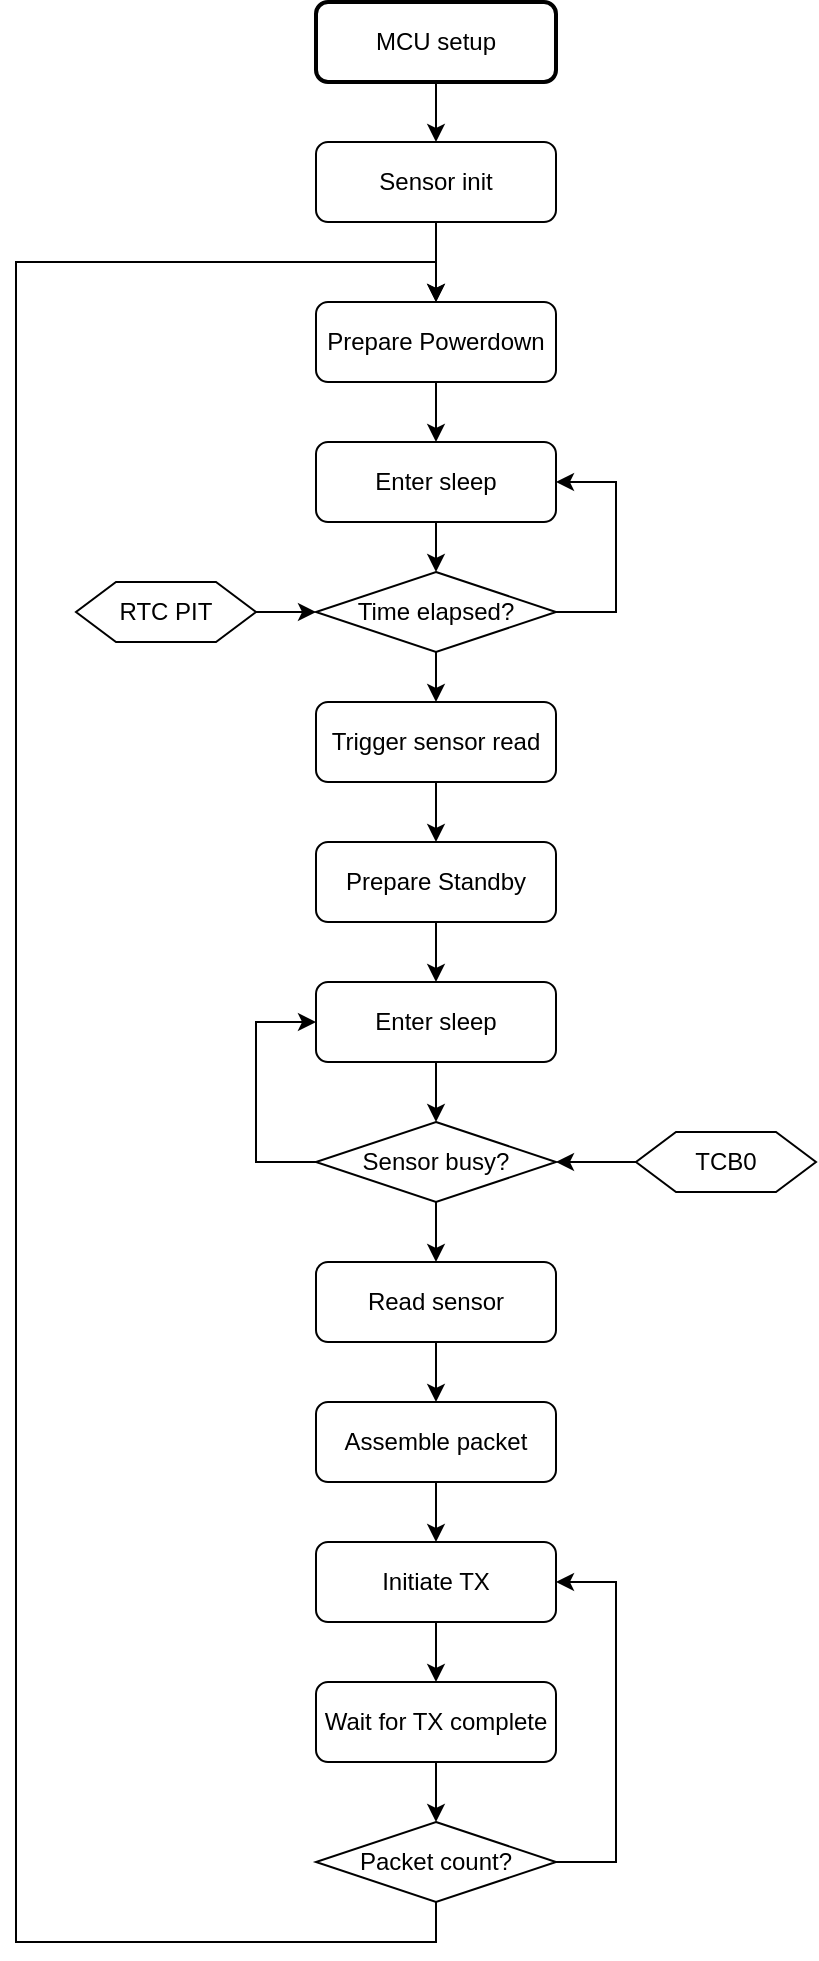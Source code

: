 <mxfile version="22.1.21" type="device">
  <diagram id="C5RBs43oDa-KdzZeNtuy" name="Page-1">
    <mxGraphModel dx="472" dy="835" grid="1" gridSize="10" guides="1" tooltips="1" connect="1" arrows="1" fold="1" page="1" pageScale="1" pageWidth="827" pageHeight="1169" math="0" shadow="0">
      <root>
        <mxCell id="WIyWlLk6GJQsqaUBKTNV-0" />
        <mxCell id="WIyWlLk6GJQsqaUBKTNV-1" parent="WIyWlLk6GJQsqaUBKTNV-0" />
        <mxCell id="Yi0tGIsh8n95RAq3wUWU-8" style="edgeStyle=orthogonalEdgeStyle;rounded=0;orthogonalLoop=1;jettySize=auto;html=1;exitX=0.5;exitY=1;exitDx=0;exitDy=0;entryX=0.5;entryY=0;entryDx=0;entryDy=0;" parent="WIyWlLk6GJQsqaUBKTNV-1" source="WIyWlLk6GJQsqaUBKTNV-3" target="Yi0tGIsh8n95RAq3wUWU-0" edge="1">
          <mxGeometry relative="1" as="geometry" />
        </mxCell>
        <mxCell id="WIyWlLk6GJQsqaUBKTNV-3" value="MCU setup" style="rounded=1;whiteSpace=wrap;html=1;fontSize=12;glass=0;strokeWidth=2;shadow=0;" parent="WIyWlLk6GJQsqaUBKTNV-1" vertex="1">
          <mxGeometry x="330" y="130" width="120" height="40" as="geometry" />
        </mxCell>
        <mxCell id="Yi0tGIsh8n95RAq3wUWU-10" style="edgeStyle=orthogonalEdgeStyle;rounded=0;orthogonalLoop=1;jettySize=auto;html=1;exitX=0.5;exitY=1;exitDx=0;exitDy=0;entryX=0.5;entryY=0;entryDx=0;entryDy=0;" parent="WIyWlLk6GJQsqaUBKTNV-1" source="Yi0tGIsh8n95RAq3wUWU-0" edge="1">
          <mxGeometry relative="1" as="geometry">
            <mxPoint x="390" y="280" as="targetPoint" />
          </mxGeometry>
        </mxCell>
        <mxCell id="Yi0tGIsh8n95RAq3wUWU-0" value="Sensor init" style="rounded=1;whiteSpace=wrap;html=1;fontSize=12;glass=0;strokeWidth=1;shadow=0;" parent="WIyWlLk6GJQsqaUBKTNV-1" vertex="1">
          <mxGeometry x="330" y="200" width="120" height="40" as="geometry" />
        </mxCell>
        <mxCell id="Yi0tGIsh8n95RAq3wUWU-11" style="edgeStyle=orthogonalEdgeStyle;rounded=0;orthogonalLoop=1;jettySize=auto;html=1;exitX=0.5;exitY=1;exitDx=0;exitDy=0;entryX=0.5;entryY=0;entryDx=0;entryDy=0;" parent="WIyWlLk6GJQsqaUBKTNV-1" source="Yi0tGIsh8n95RAq3wUWU-13" target="Yi0tGIsh8n95RAq3wUWU-2" edge="1">
          <mxGeometry relative="1" as="geometry">
            <mxPoint x="390" y="430" as="sourcePoint" />
          </mxGeometry>
        </mxCell>
        <mxCell id="Yi0tGIsh8n95RAq3wUWU-15" style="edgeStyle=orthogonalEdgeStyle;rounded=0;orthogonalLoop=1;jettySize=auto;html=1;exitX=1;exitY=0.5;exitDx=0;exitDy=0;entryX=1;entryY=0.5;entryDx=0;entryDy=0;" parent="WIyWlLk6GJQsqaUBKTNV-1" source="Yi0tGIsh8n95RAq3wUWU-2" target="Yi0tGIsh8n95RAq3wUWU-13" edge="1">
          <mxGeometry relative="1" as="geometry">
            <Array as="points">
              <mxPoint x="480" y="435" />
              <mxPoint x="480" y="370" />
            </Array>
          </mxGeometry>
        </mxCell>
        <mxCell id="Yi0tGIsh8n95RAq3wUWU-22" style="edgeStyle=orthogonalEdgeStyle;rounded=0;orthogonalLoop=1;jettySize=auto;html=1;exitX=0.5;exitY=1;exitDx=0;exitDy=0;entryX=0.5;entryY=0;entryDx=0;entryDy=0;" parent="WIyWlLk6GJQsqaUBKTNV-1" source="Yi0tGIsh8n95RAq3wUWU-2" target="Yi0tGIsh8n95RAq3wUWU-16" edge="1">
          <mxGeometry relative="1" as="geometry" />
        </mxCell>
        <mxCell id="Yi0tGIsh8n95RAq3wUWU-2" value="Time elapsed?" style="rhombus;whiteSpace=wrap;html=1;" parent="WIyWlLk6GJQsqaUBKTNV-1" vertex="1">
          <mxGeometry x="330" y="415" width="120" height="40" as="geometry" />
        </mxCell>
        <mxCell id="Yi0tGIsh8n95RAq3wUWU-44" value="" style="edgeStyle=orthogonalEdgeStyle;rounded=0;orthogonalLoop=1;jettySize=auto;html=1;" parent="WIyWlLk6GJQsqaUBKTNV-1" source="Yi0tGIsh8n95RAq3wUWU-3" target="Yi0tGIsh8n95RAq3wUWU-17" edge="1">
          <mxGeometry relative="1" as="geometry" />
        </mxCell>
        <mxCell id="Yi0tGIsh8n95RAq3wUWU-3" value="TCB0" style="shape=hexagon;perimeter=hexagonPerimeter2;whiteSpace=wrap;html=1;fixedSize=1;" parent="WIyWlLk6GJQsqaUBKTNV-1" vertex="1">
          <mxGeometry x="490" y="695" width="90" height="30" as="geometry" />
        </mxCell>
        <mxCell id="Yi0tGIsh8n95RAq3wUWU-14" style="edgeStyle=orthogonalEdgeStyle;rounded=0;orthogonalLoop=1;jettySize=auto;html=1;exitX=0.5;exitY=1;exitDx=0;exitDy=0;entryX=0.5;entryY=0;entryDx=0;entryDy=0;" parent="WIyWlLk6GJQsqaUBKTNV-1" source="Yi0tGIsh8n95RAq3wUWU-12" target="Yi0tGIsh8n95RAq3wUWU-13" edge="1">
          <mxGeometry relative="1" as="geometry" />
        </mxCell>
        <mxCell id="Yi0tGIsh8n95RAq3wUWU-12" value="Prepare Powerdown" style="rounded=1;whiteSpace=wrap;html=1;fontSize=12;glass=0;strokeWidth=1;shadow=0;" parent="WIyWlLk6GJQsqaUBKTNV-1" vertex="1">
          <mxGeometry x="330" y="280" width="120" height="40" as="geometry" />
        </mxCell>
        <mxCell id="Yi0tGIsh8n95RAq3wUWU-13" value="Enter sleep" style="rounded=1;whiteSpace=wrap;html=1;fontSize=12;glass=0;strokeWidth=1;shadow=0;" parent="WIyWlLk6GJQsqaUBKTNV-1" vertex="1">
          <mxGeometry x="330" y="350" width="120" height="40" as="geometry" />
        </mxCell>
        <mxCell id="Yi0tGIsh8n95RAq3wUWU-23" style="edgeStyle=orthogonalEdgeStyle;rounded=0;orthogonalLoop=1;jettySize=auto;html=1;entryX=0.5;entryY=0;entryDx=0;entryDy=0;exitX=0.5;exitY=1;exitDx=0;exitDy=0;" parent="WIyWlLk6GJQsqaUBKTNV-1" source="Yi0tGIsh8n95RAq3wUWU-20" target="Yi0tGIsh8n95RAq3wUWU-17" edge="1">
          <mxGeometry relative="1" as="geometry">
            <mxPoint x="350" y="681" as="sourcePoint" />
          </mxGeometry>
        </mxCell>
        <mxCell id="Yi0tGIsh8n95RAq3wUWU-41" style="edgeStyle=orthogonalEdgeStyle;rounded=0;orthogonalLoop=1;jettySize=auto;html=1;exitX=0.5;exitY=1;exitDx=0;exitDy=0;entryX=0.5;entryY=0;entryDx=0;entryDy=0;" parent="WIyWlLk6GJQsqaUBKTNV-1" source="Yi0tGIsh8n95RAq3wUWU-16" target="Yi0tGIsh8n95RAq3wUWU-40" edge="1">
          <mxGeometry relative="1" as="geometry" />
        </mxCell>
        <mxCell id="Yi0tGIsh8n95RAq3wUWU-16" value="Trigger sensor read" style="rounded=1;whiteSpace=wrap;html=1;fontSize=12;glass=0;strokeWidth=1;shadow=0;" parent="WIyWlLk6GJQsqaUBKTNV-1" vertex="1">
          <mxGeometry x="330" y="480" width="120" height="40" as="geometry" />
        </mxCell>
        <mxCell id="Yi0tGIsh8n95RAq3wUWU-28" style="edgeStyle=orthogonalEdgeStyle;rounded=0;orthogonalLoop=1;jettySize=auto;html=1;exitX=0.5;exitY=1;exitDx=0;exitDy=0;entryX=0.5;entryY=0;entryDx=0;entryDy=0;" parent="WIyWlLk6GJQsqaUBKTNV-1" source="Yi0tGIsh8n95RAq3wUWU-17" target="Yi0tGIsh8n95RAq3wUWU-21" edge="1">
          <mxGeometry relative="1" as="geometry" />
        </mxCell>
        <mxCell id="Yi0tGIsh8n95RAq3wUWU-45" style="edgeStyle=orthogonalEdgeStyle;rounded=0;orthogonalLoop=1;jettySize=auto;html=1;exitX=0;exitY=0.5;exitDx=0;exitDy=0;entryX=0;entryY=0.5;entryDx=0;entryDy=0;" parent="WIyWlLk6GJQsqaUBKTNV-1" source="Yi0tGIsh8n95RAq3wUWU-17" target="Yi0tGIsh8n95RAq3wUWU-20" edge="1">
          <mxGeometry relative="1" as="geometry">
            <Array as="points">
              <mxPoint x="300" y="710" />
              <mxPoint x="300" y="640" />
            </Array>
          </mxGeometry>
        </mxCell>
        <mxCell id="Yi0tGIsh8n95RAq3wUWU-17" value="Sensor busy?" style="rhombus;whiteSpace=wrap;html=1;" parent="WIyWlLk6GJQsqaUBKTNV-1" vertex="1">
          <mxGeometry x="330" y="690" width="120" height="40" as="geometry" />
        </mxCell>
        <mxCell id="Yi0tGIsh8n95RAq3wUWU-20" value="Enter sleep" style="rounded=1;whiteSpace=wrap;html=1;fontSize=12;glass=0;strokeWidth=1;shadow=0;" parent="WIyWlLk6GJQsqaUBKTNV-1" vertex="1">
          <mxGeometry x="330" y="620" width="120" height="40" as="geometry" />
        </mxCell>
        <mxCell id="Yi0tGIsh8n95RAq3wUWU-30" style="edgeStyle=orthogonalEdgeStyle;rounded=0;orthogonalLoop=1;jettySize=auto;html=1;exitX=0.5;exitY=1;exitDx=0;exitDy=0;entryX=0.5;entryY=0;entryDx=0;entryDy=0;" parent="WIyWlLk6GJQsqaUBKTNV-1" source="Yi0tGIsh8n95RAq3wUWU-21" target="Yi0tGIsh8n95RAq3wUWU-29" edge="1">
          <mxGeometry relative="1" as="geometry" />
        </mxCell>
        <mxCell id="Yi0tGIsh8n95RAq3wUWU-21" value="Read sensor" style="rounded=1;whiteSpace=wrap;html=1;fontSize=12;glass=0;strokeWidth=1;shadow=0;" parent="WIyWlLk6GJQsqaUBKTNV-1" vertex="1">
          <mxGeometry x="330" y="760" width="120" height="40" as="geometry" />
        </mxCell>
        <mxCell id="Yi0tGIsh8n95RAq3wUWU-34" style="edgeStyle=orthogonalEdgeStyle;rounded=0;orthogonalLoop=1;jettySize=auto;html=1;exitX=0.5;exitY=1;exitDx=0;exitDy=0;entryX=0.5;entryY=0;entryDx=0;entryDy=0;" parent="WIyWlLk6GJQsqaUBKTNV-1" source="Yi0tGIsh8n95RAq3wUWU-29" target="Yi0tGIsh8n95RAq3wUWU-33" edge="1">
          <mxGeometry relative="1" as="geometry" />
        </mxCell>
        <mxCell id="Yi0tGIsh8n95RAq3wUWU-29" value="Assemble packet" style="rounded=1;whiteSpace=wrap;html=1;fontSize=12;glass=0;strokeWidth=1;shadow=0;" parent="WIyWlLk6GJQsqaUBKTNV-1" vertex="1">
          <mxGeometry x="330" y="830" width="120" height="40" as="geometry" />
        </mxCell>
        <mxCell id="Yi0tGIsh8n95RAq3wUWU-36" style="edgeStyle=orthogonalEdgeStyle;rounded=0;orthogonalLoop=1;jettySize=auto;html=1;exitX=0.5;exitY=1;exitDx=0;exitDy=0;entryX=0.5;entryY=0;entryDx=0;entryDy=0;" parent="WIyWlLk6GJQsqaUBKTNV-1" source="Yi0tGIsh8n95RAq3wUWU-33" target="Yi0tGIsh8n95RAq3wUWU-35" edge="1">
          <mxGeometry relative="1" as="geometry" />
        </mxCell>
        <mxCell id="Yi0tGIsh8n95RAq3wUWU-33" value="Initiate TX" style="rounded=1;whiteSpace=wrap;html=1;fontSize=12;glass=0;strokeWidth=1;shadow=0;" parent="WIyWlLk6GJQsqaUBKTNV-1" vertex="1">
          <mxGeometry x="330" y="900" width="120" height="40" as="geometry" />
        </mxCell>
        <mxCell id="Yi0tGIsh8n95RAq3wUWU-37" style="edgeStyle=orthogonalEdgeStyle;rounded=0;orthogonalLoop=1;jettySize=auto;html=1;exitX=0.5;exitY=1;exitDx=0;exitDy=0;entryX=0.5;entryY=0;entryDx=0;entryDy=0;" parent="WIyWlLk6GJQsqaUBKTNV-1" source="hfT7AW6l8EF34LdaxEgj-0" target="Yi0tGIsh8n95RAq3wUWU-12" edge="1">
          <mxGeometry relative="1" as="geometry">
            <Array as="points">
              <mxPoint x="180" y="1100" />
              <mxPoint x="180" y="260" />
              <mxPoint x="390" y="260" />
            </Array>
          </mxGeometry>
        </mxCell>
        <mxCell id="hfT7AW6l8EF34LdaxEgj-1" style="edgeStyle=orthogonalEdgeStyle;rounded=0;orthogonalLoop=1;jettySize=auto;html=1;exitX=0.5;exitY=1;exitDx=0;exitDy=0;entryX=0.5;entryY=0;entryDx=0;entryDy=0;" edge="1" parent="WIyWlLk6GJQsqaUBKTNV-1" source="Yi0tGIsh8n95RAq3wUWU-35" target="hfT7AW6l8EF34LdaxEgj-0">
          <mxGeometry relative="1" as="geometry" />
        </mxCell>
        <mxCell id="Yi0tGIsh8n95RAq3wUWU-35" value="Wait for TX complete" style="rounded=1;whiteSpace=wrap;html=1;fontSize=12;glass=0;strokeWidth=1;shadow=0;" parent="WIyWlLk6GJQsqaUBKTNV-1" vertex="1">
          <mxGeometry x="330" y="970" width="120" height="40" as="geometry" />
        </mxCell>
        <mxCell id="Yi0tGIsh8n95RAq3wUWU-39" style="edgeStyle=orthogonalEdgeStyle;rounded=0;orthogonalLoop=1;jettySize=auto;html=1;exitX=1;exitY=0.5;exitDx=0;exitDy=0;entryX=0;entryY=0.5;entryDx=0;entryDy=0;" parent="WIyWlLk6GJQsqaUBKTNV-1" source="Yi0tGIsh8n95RAq3wUWU-38" target="Yi0tGIsh8n95RAq3wUWU-2" edge="1">
          <mxGeometry relative="1" as="geometry" />
        </mxCell>
        <mxCell id="Yi0tGIsh8n95RAq3wUWU-38" value="RTC PIT" style="shape=hexagon;perimeter=hexagonPerimeter2;whiteSpace=wrap;html=1;fixedSize=1;" parent="WIyWlLk6GJQsqaUBKTNV-1" vertex="1">
          <mxGeometry x="210" y="420" width="90" height="30" as="geometry" />
        </mxCell>
        <mxCell id="Yi0tGIsh8n95RAq3wUWU-43" style="edgeStyle=orthogonalEdgeStyle;rounded=0;orthogonalLoop=1;jettySize=auto;html=1;exitX=0.5;exitY=1;exitDx=0;exitDy=0;entryX=0.5;entryY=0;entryDx=0;entryDy=0;" parent="WIyWlLk6GJQsqaUBKTNV-1" source="Yi0tGIsh8n95RAq3wUWU-40" target="Yi0tGIsh8n95RAq3wUWU-20" edge="1">
          <mxGeometry relative="1" as="geometry" />
        </mxCell>
        <mxCell id="Yi0tGIsh8n95RAq3wUWU-40" value="Prepare Standby" style="rounded=1;whiteSpace=wrap;html=1;fontSize=12;glass=0;strokeWidth=1;shadow=0;" parent="WIyWlLk6GJQsqaUBKTNV-1" vertex="1">
          <mxGeometry x="330" y="550" width="120" height="40" as="geometry" />
        </mxCell>
        <mxCell id="hfT7AW6l8EF34LdaxEgj-2" style="edgeStyle=orthogonalEdgeStyle;rounded=0;orthogonalLoop=1;jettySize=auto;html=1;exitX=1;exitY=0.5;exitDx=0;exitDy=0;entryX=1;entryY=0.5;entryDx=0;entryDy=0;" edge="1" parent="WIyWlLk6GJQsqaUBKTNV-1" source="hfT7AW6l8EF34LdaxEgj-0" target="Yi0tGIsh8n95RAq3wUWU-33">
          <mxGeometry relative="1" as="geometry">
            <Array as="points">
              <mxPoint x="480" y="1060" />
              <mxPoint x="480" y="920" />
            </Array>
          </mxGeometry>
        </mxCell>
        <mxCell id="hfT7AW6l8EF34LdaxEgj-0" value="Packet count?" style="rhombus;whiteSpace=wrap;html=1;" vertex="1" parent="WIyWlLk6GJQsqaUBKTNV-1">
          <mxGeometry x="330" y="1040" width="120" height="40" as="geometry" />
        </mxCell>
      </root>
    </mxGraphModel>
  </diagram>
</mxfile>
